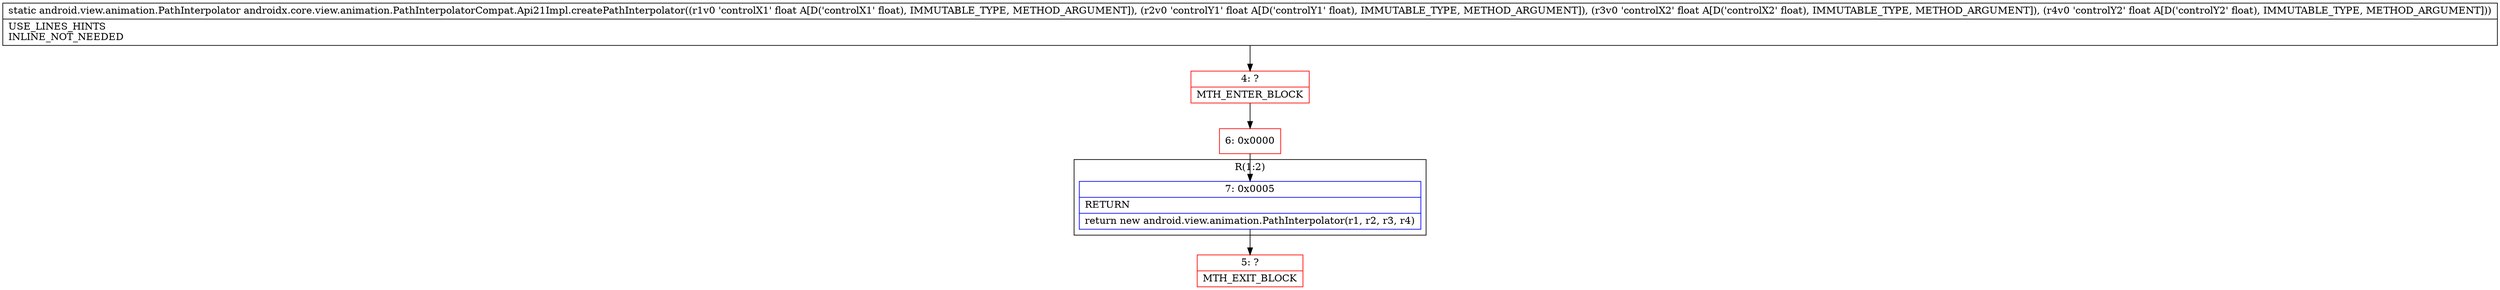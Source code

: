 digraph "CFG forandroidx.core.view.animation.PathInterpolatorCompat.Api21Impl.createPathInterpolator(FFFF)Landroid\/view\/animation\/PathInterpolator;" {
subgraph cluster_Region_585031828 {
label = "R(1:2)";
node [shape=record,color=blue];
Node_7 [shape=record,label="{7\:\ 0x0005|RETURN\l|return new android.view.animation.PathInterpolator(r1, r2, r3, r4)\l}"];
}
Node_4 [shape=record,color=red,label="{4\:\ ?|MTH_ENTER_BLOCK\l}"];
Node_6 [shape=record,color=red,label="{6\:\ 0x0000}"];
Node_5 [shape=record,color=red,label="{5\:\ ?|MTH_EXIT_BLOCK\l}"];
MethodNode[shape=record,label="{static android.view.animation.PathInterpolator androidx.core.view.animation.PathInterpolatorCompat.Api21Impl.createPathInterpolator((r1v0 'controlX1' float A[D('controlX1' float), IMMUTABLE_TYPE, METHOD_ARGUMENT]), (r2v0 'controlY1' float A[D('controlY1' float), IMMUTABLE_TYPE, METHOD_ARGUMENT]), (r3v0 'controlX2' float A[D('controlX2' float), IMMUTABLE_TYPE, METHOD_ARGUMENT]), (r4v0 'controlY2' float A[D('controlY2' float), IMMUTABLE_TYPE, METHOD_ARGUMENT]))  | USE_LINES_HINTS\lINLINE_NOT_NEEDED\l}"];
MethodNode -> Node_4;Node_7 -> Node_5;
Node_4 -> Node_6;
Node_6 -> Node_7;
}

